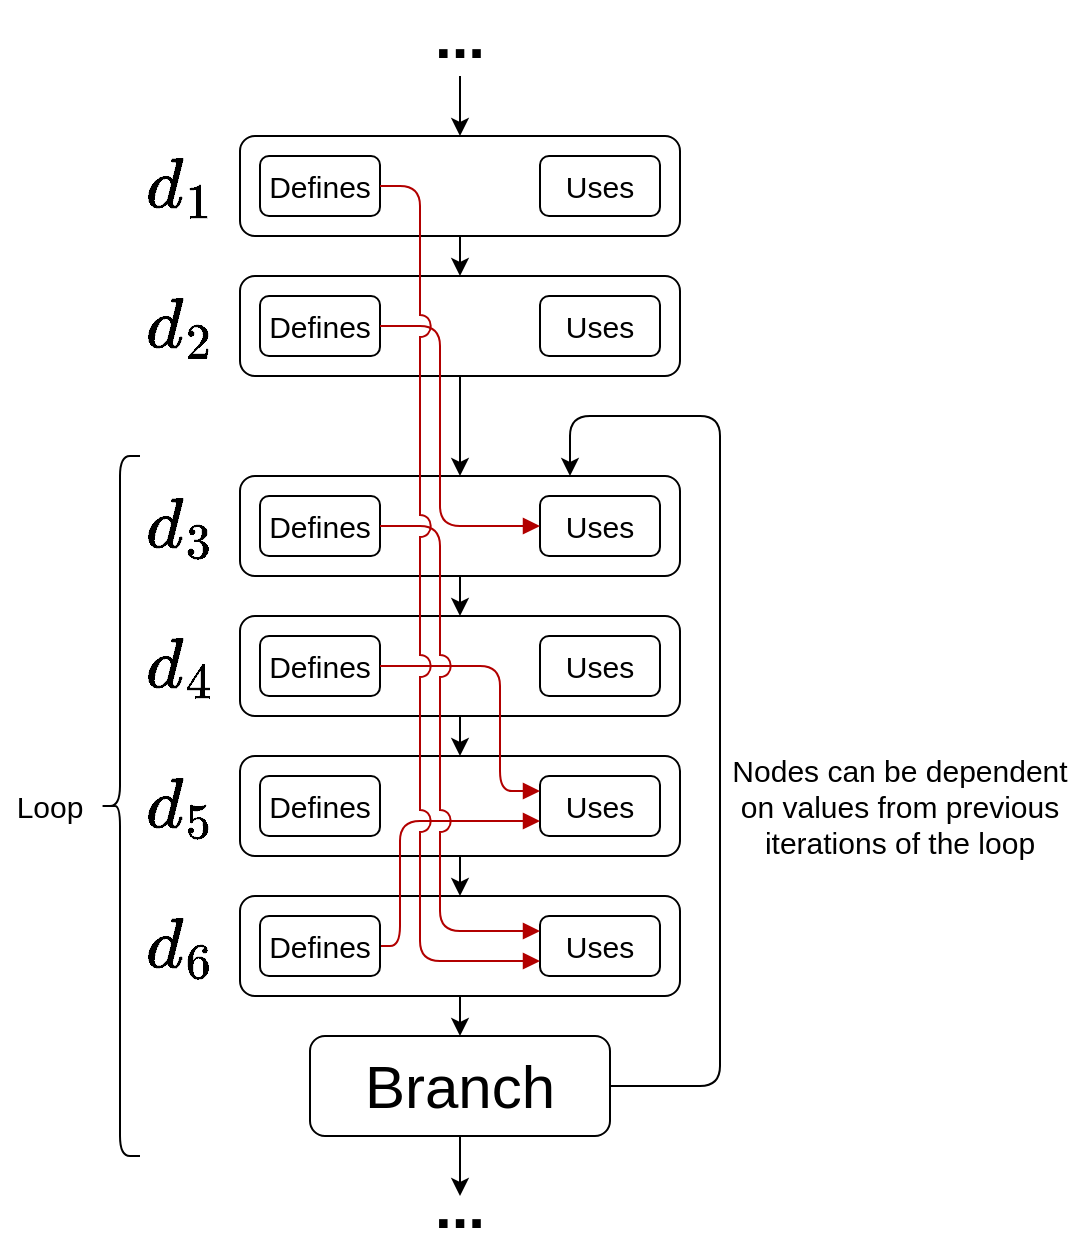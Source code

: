 <mxfile version="13.9.9" type="device"><diagram id="RbrxAGHxcQ8uH9VfTg5G" name="Page-1"><mxGraphModel dx="1936" dy="2066" grid="1" gridSize="10" guides="1" tooltips="1" connect="1" arrows="1" fold="1" page="1" pageScale="1" pageWidth="850" pageHeight="1100" math="1" shadow="0"><root><mxCell id="0"/><mxCell id="1" parent="0"/><mxCell id="8oEsvVDlx7wEeXM4VFbl-27" style="edgeStyle=orthogonalEdgeStyle;rounded=0;orthogonalLoop=1;jettySize=auto;html=1;exitX=0.5;exitY=1;exitDx=0;exitDy=0;entryX=0.5;entryY=0;entryDx=0;entryDy=0;fontSize=30;" edge="1" parent="1" source="2" target="8oEsvVDlx7wEeXM4VFbl-6"><mxGeometry relative="1" as="geometry"/></mxCell><mxCell id="2" value="" style="rounded=1;whiteSpace=wrap;html=1;" parent="1" vertex="1"><mxGeometry x="70" y="60" width="220" height="50" as="geometry"/></mxCell><mxCell id="8oEsvVDlx7wEeXM4VFbl-2" value="$$d_1$$" style="text;html=1;strokeColor=none;fillColor=none;align=center;verticalAlign=middle;whiteSpace=wrap;rounded=0;fontSize=30;" vertex="1" parent="1"><mxGeometry x="20" y="75" width="40" height="20" as="geometry"/></mxCell><mxCell id="8oEsvVDlx7wEeXM4VFbl-4" value="Defines" style="rounded=1;whiteSpace=wrap;html=1;fontSize=15;" vertex="1" parent="1"><mxGeometry x="80" y="70" width="60" height="30" as="geometry"/></mxCell><mxCell id="8oEsvVDlx7wEeXM4VFbl-5" value="Uses" style="rounded=1;whiteSpace=wrap;html=1;fontSize=15;" vertex="1" parent="1"><mxGeometry x="220" y="70" width="60" height="30" as="geometry"/></mxCell><mxCell id="8oEsvVDlx7wEeXM4VFbl-28" style="edgeStyle=orthogonalEdgeStyle;rounded=0;orthogonalLoop=1;jettySize=auto;html=1;exitX=0.5;exitY=1;exitDx=0;exitDy=0;entryX=0.5;entryY=0;entryDx=0;entryDy=0;fontSize=30;" edge="1" parent="1" source="8oEsvVDlx7wEeXM4VFbl-6" target="8oEsvVDlx7wEeXM4VFbl-10"><mxGeometry relative="1" as="geometry"/></mxCell><mxCell id="8oEsvVDlx7wEeXM4VFbl-6" value="" style="rounded=1;whiteSpace=wrap;html=1;" vertex="1" parent="1"><mxGeometry x="70" y="130" width="220" height="50" as="geometry"/></mxCell><mxCell id="8oEsvVDlx7wEeXM4VFbl-7" value="$$d_2$$" style="text;html=1;strokeColor=none;fillColor=none;align=center;verticalAlign=middle;whiteSpace=wrap;rounded=0;fontSize=30;" vertex="1" parent="1"><mxGeometry x="20" y="145" width="40" height="20" as="geometry"/></mxCell><mxCell id="8oEsvVDlx7wEeXM4VFbl-8" value="Defines" style="rounded=1;whiteSpace=wrap;html=1;fontSize=15;" vertex="1" parent="1"><mxGeometry x="80" y="140" width="60" height="30" as="geometry"/></mxCell><mxCell id="8oEsvVDlx7wEeXM4VFbl-9" value="Uses" style="rounded=1;whiteSpace=wrap;html=1;fontSize=15;" vertex="1" parent="1"><mxGeometry x="220" y="140" width="60" height="30" as="geometry"/></mxCell><mxCell id="8oEsvVDlx7wEeXM4VFbl-29" style="edgeStyle=orthogonalEdgeStyle;rounded=0;orthogonalLoop=1;jettySize=auto;html=1;exitX=0.5;exitY=1;exitDx=0;exitDy=0;entryX=0.5;entryY=0;entryDx=0;entryDy=0;fontSize=30;" edge="1" parent="1" source="8oEsvVDlx7wEeXM4VFbl-10" target="8oEsvVDlx7wEeXM4VFbl-14"><mxGeometry relative="1" as="geometry"/></mxCell><mxCell id="8oEsvVDlx7wEeXM4VFbl-10" value="" style="rounded=1;whiteSpace=wrap;html=1;" vertex="1" parent="1"><mxGeometry x="70" y="230" width="220" height="50" as="geometry"/></mxCell><mxCell id="8oEsvVDlx7wEeXM4VFbl-11" value="$$d_3$$" style="text;html=1;strokeColor=none;fillColor=none;align=center;verticalAlign=middle;whiteSpace=wrap;rounded=0;fontSize=30;" vertex="1" parent="1"><mxGeometry x="20" y="245" width="40" height="20" as="geometry"/></mxCell><mxCell id="8oEsvVDlx7wEeXM4VFbl-12" value="Defines" style="rounded=1;whiteSpace=wrap;html=1;fontSize=15;" vertex="1" parent="1"><mxGeometry x="80" y="240" width="60" height="30" as="geometry"/></mxCell><mxCell id="8oEsvVDlx7wEeXM4VFbl-13" value="Uses" style="rounded=1;whiteSpace=wrap;html=1;fontSize=15;" vertex="1" parent="1"><mxGeometry x="220" y="240" width="60" height="30" as="geometry"/></mxCell><mxCell id="8oEsvVDlx7wEeXM4VFbl-30" style="edgeStyle=orthogonalEdgeStyle;rounded=0;orthogonalLoop=1;jettySize=auto;html=1;exitX=0.5;exitY=1;exitDx=0;exitDy=0;entryX=0.5;entryY=0;entryDx=0;entryDy=0;fontSize=30;" edge="1" parent="1" source="8oEsvVDlx7wEeXM4VFbl-14" target="8oEsvVDlx7wEeXM4VFbl-18"><mxGeometry relative="1" as="geometry"/></mxCell><mxCell id="8oEsvVDlx7wEeXM4VFbl-14" value="" style="rounded=1;whiteSpace=wrap;html=1;" vertex="1" parent="1"><mxGeometry x="70" y="300" width="220" height="50" as="geometry"/></mxCell><mxCell id="8oEsvVDlx7wEeXM4VFbl-15" value="$$d_4$$" style="text;html=1;strokeColor=none;fillColor=none;align=center;verticalAlign=middle;whiteSpace=wrap;rounded=0;fontSize=30;" vertex="1" parent="1"><mxGeometry x="20" y="315" width="40" height="20" as="geometry"/></mxCell><mxCell id="8oEsvVDlx7wEeXM4VFbl-16" value="Defines" style="rounded=1;whiteSpace=wrap;html=1;fontSize=15;" vertex="1" parent="1"><mxGeometry x="80" y="310" width="60" height="30" as="geometry"/></mxCell><mxCell id="8oEsvVDlx7wEeXM4VFbl-17" value="Uses" style="rounded=1;whiteSpace=wrap;html=1;fontSize=15;" vertex="1" parent="1"><mxGeometry x="220" y="310" width="60" height="30" as="geometry"/></mxCell><mxCell id="8oEsvVDlx7wEeXM4VFbl-31" style="edgeStyle=orthogonalEdgeStyle;rounded=0;orthogonalLoop=1;jettySize=auto;html=1;exitX=0.5;exitY=1;exitDx=0;exitDy=0;entryX=0.5;entryY=0;entryDx=0;entryDy=0;fontSize=30;" edge="1" parent="1" source="8oEsvVDlx7wEeXM4VFbl-18" target="8oEsvVDlx7wEeXM4VFbl-22"><mxGeometry relative="1" as="geometry"/></mxCell><mxCell id="8oEsvVDlx7wEeXM4VFbl-18" value="" style="rounded=1;whiteSpace=wrap;html=1;" vertex="1" parent="1"><mxGeometry x="70" y="370" width="220" height="50" as="geometry"/></mxCell><mxCell id="8oEsvVDlx7wEeXM4VFbl-19" value="$$d_5$$" style="text;html=1;strokeColor=none;fillColor=none;align=center;verticalAlign=middle;whiteSpace=wrap;rounded=0;fontSize=30;" vertex="1" parent="1"><mxGeometry x="20" y="385" width="40" height="20" as="geometry"/></mxCell><mxCell id="8oEsvVDlx7wEeXM4VFbl-20" value="Defines" style="rounded=1;whiteSpace=wrap;html=1;fontSize=15;" vertex="1" parent="1"><mxGeometry x="80" y="380" width="60" height="30" as="geometry"/></mxCell><mxCell id="8oEsvVDlx7wEeXM4VFbl-21" value="Uses" style="rounded=1;whiteSpace=wrap;html=1;fontSize=15;" vertex="1" parent="1"><mxGeometry x="220" y="380" width="60" height="30" as="geometry"/></mxCell><mxCell id="8oEsvVDlx7wEeXM4VFbl-32" style="edgeStyle=orthogonalEdgeStyle;rounded=0;orthogonalLoop=1;jettySize=auto;html=1;exitX=0.5;exitY=1;exitDx=0;exitDy=0;entryX=0.5;entryY=0;entryDx=0;entryDy=0;fontSize=30;" edge="1" parent="1" source="8oEsvVDlx7wEeXM4VFbl-22" target="8oEsvVDlx7wEeXM4VFbl-26"><mxGeometry relative="1" as="geometry"/></mxCell><mxCell id="8oEsvVDlx7wEeXM4VFbl-22" value="" style="rounded=1;whiteSpace=wrap;html=1;" vertex="1" parent="1"><mxGeometry x="70" y="440" width="220" height="50" as="geometry"/></mxCell><mxCell id="8oEsvVDlx7wEeXM4VFbl-23" value="$$d_6$$" style="text;html=1;strokeColor=none;fillColor=none;align=center;verticalAlign=middle;whiteSpace=wrap;rounded=0;fontSize=30;" vertex="1" parent="1"><mxGeometry x="20" y="455" width="40" height="20" as="geometry"/></mxCell><mxCell id="8oEsvVDlx7wEeXM4VFbl-49" style="edgeStyle=orthogonalEdgeStyle;rounded=1;orthogonalLoop=1;jettySize=auto;html=1;exitX=1;exitY=0.5;exitDx=0;exitDy=0;entryX=0;entryY=0.75;entryDx=0;entryDy=0;endArrow=block;endFill=1;fontSize=30;fillColor=#e51400;strokeColor=#B20000;jumpStyle=arc;jumpSize=11;" edge="1" parent="1" source="8oEsvVDlx7wEeXM4VFbl-24" target="8oEsvVDlx7wEeXM4VFbl-21"><mxGeometry relative="1" as="geometry"><Array as="points"><mxPoint x="150" y="465"/><mxPoint x="150" y="403"/></Array></mxGeometry></mxCell><mxCell id="8oEsvVDlx7wEeXM4VFbl-24" value="Defines" style="rounded=1;whiteSpace=wrap;html=1;fontSize=15;" vertex="1" parent="1"><mxGeometry x="80" y="450" width="60" height="30" as="geometry"/></mxCell><mxCell id="8oEsvVDlx7wEeXM4VFbl-25" value="Uses" style="rounded=1;whiteSpace=wrap;html=1;fontSize=15;" vertex="1" parent="1"><mxGeometry x="220" y="450" width="60" height="30" as="geometry"/></mxCell><mxCell id="8oEsvVDlx7wEeXM4VFbl-33" style="edgeStyle=orthogonalEdgeStyle;rounded=1;orthogonalLoop=1;jettySize=auto;html=1;exitX=1;exitY=0.5;exitDx=0;exitDy=0;fontSize=30;entryX=0.75;entryY=0;entryDx=0;entryDy=0;" edge="1" parent="1" source="8oEsvVDlx7wEeXM4VFbl-26" target="8oEsvVDlx7wEeXM4VFbl-10"><mxGeometry relative="1" as="geometry"><mxPoint x="280" y="220" as="targetPoint"/><Array as="points"><mxPoint x="310" y="535"/><mxPoint x="310" y="200"/><mxPoint x="235" y="200"/></Array></mxGeometry></mxCell><mxCell id="8oEsvVDlx7wEeXM4VFbl-34" style="edgeStyle=orthogonalEdgeStyle;rounded=1;orthogonalLoop=1;jettySize=auto;html=1;exitX=0.5;exitY=1;exitDx=0;exitDy=0;fontSize=30;entryX=0.5;entryY=0;entryDx=0;entryDy=0;" edge="1" parent="1" source="8oEsvVDlx7wEeXM4VFbl-26" target="8oEsvVDlx7wEeXM4VFbl-37"><mxGeometry relative="1" as="geometry"><mxPoint x="145" y="590" as="targetPoint"/></mxGeometry></mxCell><mxCell id="8oEsvVDlx7wEeXM4VFbl-26" value="Branch" style="rounded=1;whiteSpace=wrap;html=1;fontSize=30;" vertex="1" parent="1"><mxGeometry x="105" y="510" width="150" height="50" as="geometry"/></mxCell><mxCell id="8oEsvVDlx7wEeXM4VFbl-35" style="edgeStyle=orthogonalEdgeStyle;rounded=1;orthogonalLoop=1;jettySize=auto;html=1;fontSize=30;entryX=0.5;entryY=0;entryDx=0;entryDy=0;" edge="1" parent="1" target="2"><mxGeometry relative="1" as="geometry"><mxPoint x="144.71" y="60" as="targetPoint"/><mxPoint x="180" y="30" as="sourcePoint"/></mxGeometry></mxCell><mxCell id="8oEsvVDlx7wEeXM4VFbl-36" value="..." style="text;html=1;strokeColor=none;fillColor=none;align=center;verticalAlign=middle;whiteSpace=wrap;rounded=0;labelBackgroundColor=none;fontSize=30;fontColor=default;fontStyle=1" vertex="1" parent="1"><mxGeometry x="150" width="60" height="20" as="geometry"/></mxCell><mxCell id="8oEsvVDlx7wEeXM4VFbl-37" value="..." style="text;html=1;strokeColor=none;fillColor=none;align=center;verticalAlign=middle;whiteSpace=wrap;rounded=0;labelBackgroundColor=none;fontSize=30;fontColor=default;fontStyle=1" vertex="1" parent="1"><mxGeometry x="150" y="590" width="60" height="10" as="geometry"/></mxCell><mxCell id="8oEsvVDlx7wEeXM4VFbl-47" style="edgeStyle=orthogonalEdgeStyle;rounded=1;orthogonalLoop=1;jettySize=auto;html=1;exitX=1;exitY=0.5;exitDx=0;exitDy=0;entryX=0;entryY=0.5;entryDx=0;entryDy=0;endArrow=block;endFill=1;fontSize=30;fillColor=#e51400;strokeColor=#B20000;jumpStyle=arc;jumpSize=11;" edge="1" parent="1" source="8oEsvVDlx7wEeXM4VFbl-8" target="8oEsvVDlx7wEeXM4VFbl-13"><mxGeometry relative="1" as="geometry"><Array as="points"><mxPoint x="170" y="155"/><mxPoint x="170" y="255"/></Array></mxGeometry></mxCell><mxCell id="8oEsvVDlx7wEeXM4VFbl-48" style="edgeStyle=orthogonalEdgeStyle;rounded=1;orthogonalLoop=1;jettySize=auto;html=1;exitX=1;exitY=0.5;exitDx=0;exitDy=0;entryX=0;entryY=0.25;entryDx=0;entryDy=0;endArrow=block;endFill=1;fontSize=30;fillColor=#e51400;strokeColor=#B20000;jumpStyle=arc;jumpSize=11;" edge="1" parent="1" source="8oEsvVDlx7wEeXM4VFbl-16" target="8oEsvVDlx7wEeXM4VFbl-21"><mxGeometry relative="1" as="geometry"><Array as="points"><mxPoint x="200" y="325"/><mxPoint x="200" y="387"/></Array></mxGeometry></mxCell><mxCell id="8oEsvVDlx7wEeXM4VFbl-51" style="edgeStyle=orthogonalEdgeStyle;rounded=1;orthogonalLoop=1;jettySize=auto;html=1;exitX=1;exitY=0.5;exitDx=0;exitDy=0;entryX=0;entryY=0.25;entryDx=0;entryDy=0;endArrow=block;endFill=1;fontSize=30;fillColor=#e51400;strokeColor=#B20000;jumpStyle=arc;jumpSize=11;" edge="1" parent="1" source="8oEsvVDlx7wEeXM4VFbl-12" target="8oEsvVDlx7wEeXM4VFbl-25"><mxGeometry relative="1" as="geometry"><Array as="points"><mxPoint x="170" y="255"/><mxPoint x="170" y="458"/></Array></mxGeometry></mxCell><mxCell id="8oEsvVDlx7wEeXM4VFbl-50" style="edgeStyle=orthogonalEdgeStyle;rounded=1;orthogonalLoop=1;jettySize=auto;html=1;exitX=1;exitY=0.5;exitDx=0;exitDy=0;entryX=0;entryY=0.75;entryDx=0;entryDy=0;endArrow=block;endFill=1;fontSize=30;fillColor=#e51400;strokeColor=#B20000;jumpStyle=arc;jumpSize=11;" edge="1" parent="1" source="8oEsvVDlx7wEeXM4VFbl-4" target="8oEsvVDlx7wEeXM4VFbl-25"><mxGeometry relative="1" as="geometry"><Array as="points"><mxPoint x="160" y="85"/><mxPoint x="160" y="473"/></Array></mxGeometry></mxCell><mxCell id="8oEsvVDlx7wEeXM4VFbl-52" value="Nodes can be dependent on values from previous iterations of the loop" style="text;html=1;strokeColor=none;fillColor=none;align=center;verticalAlign=middle;whiteSpace=wrap;rounded=0;fontSize=15;" vertex="1" parent="1"><mxGeometry x="310" y="360" width="180" height="70" as="geometry"/></mxCell><mxCell id="8oEsvVDlx7wEeXM4VFbl-55" value="Loop" style="text;html=1;strokeColor=none;fillColor=none;align=center;verticalAlign=middle;whiteSpace=wrap;rounded=0;fontSize=15;" vertex="1" parent="1"><mxGeometry x="-50" y="360" width="50" height="70" as="geometry"/></mxCell><mxCell id="8oEsvVDlx7wEeXM4VFbl-56" value="" style="shape=curlyBracket;whiteSpace=wrap;html=1;rounded=1;fontSize=15;" vertex="1" parent="1"><mxGeometry y="220" width="20" height="350" as="geometry"/></mxCell></root></mxGraphModel></diagram></mxfile>